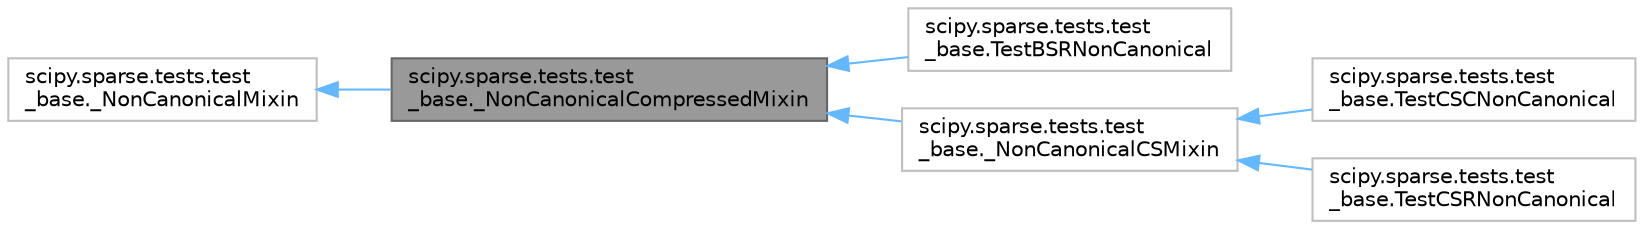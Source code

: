 digraph "scipy.sparse.tests.test_base._NonCanonicalCompressedMixin"
{
 // LATEX_PDF_SIZE
  bgcolor="transparent";
  edge [fontname=Helvetica,fontsize=10,labelfontname=Helvetica,labelfontsize=10];
  node [fontname=Helvetica,fontsize=10,shape=box,height=0.2,width=0.4];
  rankdir="LR";
  Node1 [id="Node000001",label="scipy.sparse.tests.test\l_base._NonCanonicalCompressedMixin",height=0.2,width=0.4,color="gray40", fillcolor="grey60", style="filled", fontcolor="black",tooltip=" "];
  Node2 -> Node1 [id="edge6_Node000001_Node000002",dir="back",color="steelblue1",style="solid",tooltip=" "];
  Node2 [id="Node000002",label="scipy.sparse.tests.test\l_base._NonCanonicalMixin",height=0.2,width=0.4,color="grey75", fillcolor="white", style="filled",URL="$d1/d14/classscipy_1_1sparse_1_1tests_1_1test__base_1_1__NonCanonicalMixin.html",tooltip=" "];
  Node1 -> Node3 [id="edge7_Node000001_Node000003",dir="back",color="steelblue1",style="solid",tooltip=" "];
  Node3 [id="Node000003",label="scipy.sparse.tests.test\l_base.TestBSRNonCanonical",height=0.2,width=0.4,color="grey75", fillcolor="white", style="filled",URL="$d0/d19/classscipy_1_1sparse_1_1tests_1_1test__base_1_1TestBSRNonCanonical.html",tooltip=" "];
  Node1 -> Node4 [id="edge8_Node000001_Node000004",dir="back",color="steelblue1",style="solid",tooltip=" "];
  Node4 [id="Node000004",label="scipy.sparse.tests.test\l_base._NonCanonicalCSMixin",height=0.2,width=0.4,color="grey75", fillcolor="white", style="filled",URL="$dc/d0b/classscipy_1_1sparse_1_1tests_1_1test__base_1_1__NonCanonicalCSMixin.html",tooltip=" "];
  Node4 -> Node5 [id="edge9_Node000004_Node000005",dir="back",color="steelblue1",style="solid",tooltip=" "];
  Node5 [id="Node000005",label="scipy.sparse.tests.test\l_base.TestCSCNonCanonical",height=0.2,width=0.4,color="grey75", fillcolor="white", style="filled",URL="$d7/dd7/classscipy_1_1sparse_1_1tests_1_1test__base_1_1TestCSCNonCanonical.html",tooltip=" "];
  Node4 -> Node6 [id="edge10_Node000004_Node000006",dir="back",color="steelblue1",style="solid",tooltip=" "];
  Node6 [id="Node000006",label="scipy.sparse.tests.test\l_base.TestCSRNonCanonical",height=0.2,width=0.4,color="grey75", fillcolor="white", style="filled",URL="$df/d25/classscipy_1_1sparse_1_1tests_1_1test__base_1_1TestCSRNonCanonical.html",tooltip=" "];
}
